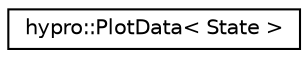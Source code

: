digraph "Graphical Class Hierarchy"
{
  edge [fontname="Helvetica",fontsize="10",labelfontname="Helvetica",labelfontsize="10"];
  node [fontname="Helvetica",fontsize="10",shape=record];
  rankdir="LR";
  Node1 [label="hypro::PlotData\< State \>",height=0.2,width=0.4,color="black", fillcolor="white", style="filled",URL="$structhypro_1_1PlotData.html",tooltip="Class that contains a raw segment for plotting. Note that a segment can be composed of several sub-se..."];
}
